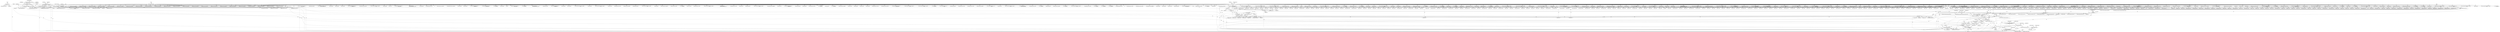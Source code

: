 digraph "0_ImageMagick_56d6e20de489113617cbbddaf41e92600a34db22@pointer" {
"1018797" [label="(Call,msl_info->image[n]=swirl_image)"];
"1018779" [label="(Call,swirl_image == (Image *) NULL)"];
"1018759" [label="(Call,swirl_image=SwirlImage(msl_info->image[n],geometry_info.rho,\n            &msl_info->image[n]->exception))"];
"1018761" [label="(Call,SwirlImage(msl_info->image[n],geometry_info.rho,\n            &msl_info->image[n]->exception))"];
"1018623" [label="(Call,msl_info->image[n] == (Image *) NULL)"];
"1017912" [label="(Call,msl_info->image[n] == (Image *) NULL)"];
"1017918" [label="(Call,(Image *) NULL)"];
"1017908" [label="(Call,(Image*) NULL)"];
"1000237" [label="(Call,(char *) NULL)"];
"1000232" [label="(Call,(const char *) NULL)"];
"1018117" [label="(Call,msl_info->image[n] == (Image *) NULL)"];
"1018123" [label="(Call,(Image *) NULL)"];
"1018113" [label="(Call,(Image*) NULL)"];
"1018629" [label="(Call,(Image *) NULL)"];
"1018251" [label="(Call,(Image*) NULL)"];
"1018149" [label="(Call,(const xmlChar *) NULL)"];
"1018137" [label="(Call,(const xmlChar **) NULL)"];
"1018046" [label="(Call,(Image*) NULL)"];
"1017944" [label="(Call,(const xmlChar *) NULL)"];
"1017932" [label="(Call,(const xmlChar **) NULL)"];
"1018704" [label="(Call,geometry_info.rho=StringToDouble(value,\n                        (char **) NULL))"];
"1018708" [label="(Call,StringToDouble(value,\n                        (char **) NULL))"];
"1000235" [label="(Call,value=(char *) NULL)"];
"1018222" [label="(Call,LocaleCompare(theAttr, value))"];
"1018209" [label="(Call,*\n                theAttr = GetImageProperty(msl_info->attributes[j], \"id\"))"];
"1018211" [label="(Call,GetImageProperty(msl_info->attributes[j], \"id\"))"];
"1018017" [label="(Call,LocaleCompare(theAttr, value))"];
"1018004" [label="(Call,*\n                theAttr = GetImageProperty(msl_info->attributes[j], \"id\"))"];
"1018006" [label="(Call,GetImageProperty(msl_info->attributes[j], \"id\"))"];
"1018731" [label="(Call,ParseGeometry(value,&geometry_info))"];
"1000240" [label="(Call,SetGeometryInfo(&geometry_info))"];
"1018710" [label="(Call,(char **) NULL)"];
"1018654" [label="(Call,(const xmlChar *) NULL)"];
"1018643" [label="(Call,(const xmlChar **) NULL)"];
"1018781" [label="(Call,(Image *) NULL)"];
"1018046" [label="(Call,(Image*) NULL)"];
"1017467" [label="(Call,(Image *) NULL)"];
"1003098" [label="(Call,StringToDouble(value,\n                        (char **) NULL))"];
"1018020" [label="(Literal,0)"];
"1008311" [label="(Call,SetMSLAttributes(msl_info,keyword,value))"];
"1018780" [label="(Identifier,swirl_image)"];
"1014502" [label="(Call,(Image *) NULL)"];
"1018005" [label="(Identifier,theAttr)"];
"1003100" [label="(Call,(char **) NULL)"];
"1014729" [label="(Call,(const xmlChar *) NULL)"];
"1018139" [label="(Identifier,NULL)"];
"1000234" [label="(Identifier,NULL)"];
"1009820" [label="(Call,(const xmlChar *) NULL)"];
"1004528" [label="(Call,ParseGravityGeometry(msl_info->image[n],value,\n                        &geometry,exception))"];
"1016133" [label="(Call,(const char *) NULL)"];
"1010162" [label="(Call,ParseChannelOption(value))"];
"1003342" [label="(Call,(const xmlChar *) NULL)"];
"1008856" [label="(Call,(Image *) NULL)"];
"1004334" [label="(Call,(const xmlChar *) NULL)"];
"1011845" [label="(Call,ParseCommandOption(MagickGravityOptions,MagickFalse,\n                        value))"];
"1004223" [label="(Call,(Image *) NULL)"];
"1014856" [label="(Call,(Image *) NULL)"];
"1017911" [label="(ControlStructure,if (msl_info->image[n] == (Image *) NULL))"];
"1001578" [label="(Call,(const xmlChar *) NULL)"];
"1014978" [label="(Call,(char **) NULL)"];
"1018253" [label="(Identifier,NULL)"];
"1000838" [label="(Call,CloneString(&draw_info->font,value))"];
"1013508" [label="(Call,StringToLong( value ))"];
"1015667" [label="(Call,StringToDouble(value,\n                        (char **) NULL))"];
"1018123" [label="(Call,(Image *) NULL)"];
"1007460" [label="(Call,StringToLong(value))"];
"1010505" [label="(Call,StringToDouble(value,\n                        (char **) NULL))"];
"1004729" [label="(Call,(const xmlChar *) NULL)"];
"1000692" [label="(Call,ParseCommandOption(MagickAlignOptions,MagickFalse,\n                        value))"];
"1016664" [label="(Call,StringToLong(value))"];
"1018781" [label="(Call,(Image *) NULL)"];
"1008628" [label="(Call,(char **) NULL)"];
"1000240" [label="(Call,SetGeometryInfo(&geometry_info))"];
"1003476" [label="(Call,(Image *) NULL)"];
"1015173" [label="(Call,StringToUnsignedLong(value))"];
"1018212" [label="(Call,msl_info->attributes[j])"];
"1000279" [label="(Call,(Image *) NULL)"];
"1009307" [label="(Call,StringToLong(value))"];
"1019173" [label="(Call,(char **) NULL)"];
"1018251" [label="(Call,(Image*) NULL)"];
"1005603" [label="(Call,(char **) NULL)"];
"1011788" [label="(Call,CloneString(&draw_info->font,value))"];
"1010711" [label="(Call,QueryMagickColor(value,&fill_color,exception))"];
"1005877" [label="(Call,ParseGeometry(value,&geometry_info))"];
"1006241" [label="(Call,(const xmlChar *) NULL)"];
"1009874" [label="(Call,StringToDouble(value,\n                        (char **) NULL))"];
"1009938" [label="(Call,StringToDouble(value,\n                        (char **) NULL))"];
"1018219" [label="(Call,theAttr && LocaleCompare(theAttr, value) == 0)"];
"1011967" [label="(Call,ParseGeometry(value,&geometry_info))"];
"1009346" [label="(Call,StringToLong(value))"];
"1018797" [label="(Call,msl_info->image[n]=swirl_image)"];
"1012993" [label="(Call,(Image *) NULL)"];
"1017221" [label="(Call,(Image *) NULL)"];
"1011331" [label="(Call,ParseCommandOption(MagickBooleanOptions,MagickFalse,\n                        value))"];
"1005777" [label="(Call,QueryColorDatabase(value,&draw_info->stroke,\n                        exception))"];
"1016433" [label="(Call,ParseCommandOption(MagickBooleanOptions,MagickFalse,\n                        value))"];
"1018634" [label="(Identifier,OptionError)"];
"1014248" [label="(Call,(Image *) NULL)"];
"1018128" [label="(Identifier,OptionError)"];
"1007724" [label="(Call,(char **) NULL)"];
"1007223" [label="(Call,(const xmlChar *) NULL)"];
"1003220" [label="(Call,StringToLong(value))"];
"1005808" [label="(Call,ParseCommandOption(MagickStyleOptions,MagickFalse,\n                        value))"];
"1010732" [label="(Call,StringToDouble(value,\n                        (char **) NULL))"];
"1015143" [label="(Call,ParseRegionGeometry(msl_info->image[n],value,\n                        &geometry,exception))"];
"1015865" [label="(Call,LocaleCompare(property,value))"];
"1009893" [label="(Call,(char **) NULL)"];
"1004956" [label="(Call,(Image *) NULL)"];
"1008011" [label="(Call,FormatLocaleString(value,MaxTextExtent,\"%.20g\",\n                      (double) msl_info->image[n]->rows))"];
"1001337" [label="(Call,StringToLong(value))"];
"1014663" [label="(Call,(Image *) NULL)"];
"1006434" [label="(Call,(const xmlChar *) NULL)"];
"1001156" [label="(Call,StringToLong(value))"];
"1012757" [label="(Call,StringToLong(value))"];
"1015597" [label="(Call,ParseCommandOption(MagickColorspaceOptions,\n                        MagickFalse,value))"];
"1016244" [label="(Call,SetMSLAttributes(msl_info,keyword,value))"];
"1002331" [label="(Call,(const xmlChar *) NULL)"];
"1008729" [label="(Call,(Image *) NULL)"];
"1015066" [label="(Call,(Image *) NULL)"];
"1006523" [label="(Call,(char **) NULL)"];
"1000392" [label="(Call,ParseCommandOption(MagickNoiseOptions,MagickFalse,\n                        value))"];
"1012102" [label="(Call,StringToLong(value))"];
"1016032" [label="(Call,strlen( value ))"];
"1002499" [label="(Call,(Image *) NULL)"];
"1000862" [label="(Call,ParsePageGeometry(msl_info->image[n],value,\n                        &geometry,exception))"];
"1003604" [label="(Call,QueryColorDatabase(value,\n                        &composite_image->background_color,exception))"];
"1007416" [label="(Call,StringToLong(value))"];
"1016408" [label="(Call,ParseGeometry(value,&geometry_info))"];
"1017923" [label="(Identifier,OptionError)"];
"1019031" [label="(Call,(const char *) NULL)"];
"1018002" [label="(Block,)"];
"1018803" [label="(Identifier,swirl_image)"];
"1007794" [label="(Call,StringToDouble(value,(char **) NULL))"];
"1019526" [label="(Call,CopyMagickString(msl_info->image[n]->filename,value,\n                      MaxTextExtent))"];
"1007668" [label="(Call,(const xmlChar *) NULL)"];
"1019343" [label="(Call,msl_info->image[n] == (Image *) NULL)"];
"1018622" [label="(ControlStructure,if (msl_info->image[n] == (Image *) NULL))"];
"1007621" [label="(Call,(Image *) NULL)"];
"1018821" [label="(Call,(Image *) NULL)"];
"1011472" [label="(Call,(const xmlChar **) NULL)"];
"1018732" [label="(Identifier,value)"];
"1000232" [label="(Call,(const char *) NULL)"];
"1013107" [label="(Call,(char **) NULL)"];
"1005577" [label="(Call,CloneString(&draw_info->primitive,value))"];
"1000235" [label="(Call,value=(char *) NULL)"];
"1005546" [label="(Call,ConcatenateString(&draw_info->primitive,value))"];
"1005995" [label="(Call,StringToLong(value))"];
"1003814" [label="(Call,StringToLong(value))"];
"1017913" [label="(Call,msl_info->image[n])"];
"1018560" [label="(Call,(Image *) NULL)"];
"1007275" [label="(Call,ParseCommandOption(MagickComposeOptions,\n                        MagickFalse,value))"];
"1003448" [label="(Call,(const char *) NULL)"];
"1000307" [label="(Call,(const xmlChar *) NULL)"];
"1018071" [label="(Call,(Image *) NULL)"];
"1003636" [label="(Call,ParsePageGeometry(msl_info->image[n],value,\n                        &geometry,exception))"];
"1019122" [label="(Call,(const xmlChar *) NULL)"];
"1017362" [label="(Call,StringToDouble(value,\n                        (char **) NULL))"];
"1018222" [label="(Call,LocaleCompare(theAttr, value))"];
"1018770" [label="(Call,&msl_info->image[n]->exception)"];
"1008651" [label="(Call,(char **) NULL)"];
"1017596" [label="(Call,(const xmlChar *) NULL)"];
"1017492" [label="(Call,(const xmlChar *) NULL)"];
"1017427" [label="(Call,(Image *) NULL)"];
"1004558" [label="(Call,StringToLong(value))"];
"1015276" [label="(Call,(Image *) NULL)"];
"1005159" [label="(Call,p=value)"];
"1018125" [label="(Identifier,NULL)"];
"1018149" [label="(Call,(const xmlChar *) NULL)"];
"1007345" [label="(Call,ParsePageGeometry(msl_info->image[n],value,\n                        &geometry,exception))"];
"1018136" [label="(Identifier,attributes)"];
"1008160" [label="(Call,(const xmlChar *) NULL)"];
"1013693" [label="(Call,StringToDouble(value,\n                        (char **) NULL))"];
"1002109" [label="(Call,QueryColorDatabase(value,\n                        &msl_info->image[n]->border_color,exception))"];
"1011228" [label="(Call,(const xmlChar *) NULL)"];
"1003769" [label="(Call,LocaleCompare(value,value))"];
"1018791" [label="(Call,DestroyImage(msl_info->image[n]))"];
"1010626" [label="(Call,(const xmlChar *) NULL)"];
"1013264" [label="(Call,(const xmlChar *) NULL)"];
"1018710" [label="(Call,(char **) NULL)"];
"1000895" [label="(Call,ParseCommandOption(MagickGravityOptions,\n                        MagickFalse,value))"];
"1007056" [label="(Call,(Image *) NULL)"];
"1018629" [label="(Call,(Image *) NULL)"];
"1012008" [label="(Call,(char **) NULL)"];
"1004781" [label="(Call,StringToLong(value))"];
"1017908" [label="(Call,(Image*) NULL)"];
"1015948" [label="(Call,ParseGeometry(value,&geometry_info))"];
"1006586" [label="(Call,(Image *) NULL)"];
"1010507" [label="(Call,(char **) NULL)"];
"1004701" [label="(Call,(Image *) NULL)"];
"1018708" [label="(Call,StringToDouble(value,\n                        (char **) NULL))"];
"1011282" [label="(Call,StringToLong(value))"];
"1002068" [label="(Call,ParseCommandOption(MagickComposeOptions,MagickFalse,\n                        value))"];
"1018111" [label="(Call,*\n          stereoImage = (Image*) NULL)"];
"1004108" [label="(Call,StringToLong(value))"];
"1008556" [label="(Call,(Image *) NULL)"];
"1018015" [label="(Identifier,theAttr)"];
"1001983" [label="(Call,(Image *) NULL)"];
"1018053" [label="(Call,SteganoImage(msl_info->image[n], watermark, &msl_info->image[n]->exception))"];
"1017944" [label="(Call,(const xmlChar *) NULL)"];
"1008486" [label="(Call,(Image *) NULL)"];
"1018416" [label="(Call,(Image *) NULL)"];
"1013153" [label="(Call,(Image *) NULL)"];
"1012054" [label="(Call,ParseCommandOption(MagickStretchOptions,MagickFalse,\n                        value))"];
"1018761" [label="(Call,SwirlImage(msl_info->image[n],geometry_info.rho,\n            &msl_info->image[n]->exception))"];
"1007796" [label="(Call,(char **) NULL)"];
"1017918" [label="(Call,(Image *) NULL)"];
"1018759" [label="(Call,swirl_image=SwirlImage(msl_info->image[n],geometry_info.rho,\n            &msl_info->image[n]->exception))"];
"1013528" [label="(Call,StringToLong( value ))"];
"1018733" [label="(Call,&geometry_info)"];
"1008649" [label="(Call,StringToDouble(value,(char **) NULL))"];
"1005399" [label="(Call,CloneString(&draw_info->family,value))"];
"1009914" [label="(Call,ParseGeometry(value,&geometry_info))"];
"1010470" [label="(Call,ParseGeometry(value,&geometry_info))"];
"1003452" [label="(Call,LocaleCompare(attribute,value))"];
"1006293" [label="(Call,ParseGeometry(value,&geometry_info))"];
"1010545" [label="(Call,(Image *) NULL)"];
"1004476" [label="(Call,(const xmlChar *) NULL)"];
"1014055" [label="(Call,ParseCommandOption(MagickFilterOptions,MagickFalse,\n                        value))"];
"1004443" [label="(Call,(Image *) NULL)"];
"1005702" [label="(Call,(char **) NULL)"];
"1018731" [label="(Call,ParseGeometry(value,&geometry_info))"];
"1017912" [label="(Call,msl_info->image[n] == (Image *) NULL)"];
"1011909" [label="(Call,(char **) NULL)"];
"1004147" [label="(Call,StringToLong(value))"];
"1000785" [label="(Call,CloneString(&draw_info->encoding,value))"];
"1018762" [label="(Call,msl_info->image[n])"];
"1009559" [label="(Call,(char **) NULL)"];
"1016998" [label="(Call,(Image *) NULL)"];
"1001203" [label="(Call,CloneString(&draw_info->text,value))"];
"1016530" [label="(Call,(Image *) NULL)"];
"1012165" [label="(Call,ParseGeometry(value,&geometry_info))"];
"1018044" [label="(Call,watermark != (Image*) NULL)"];
"1005566" [label="(Call,(char **) NULL)"];
"1009557" [label="(Call,StringToDouble(value,\n                        (char **) NULL))"];
"1002635" [label="(Call,(Image *) NULL)"];
"1012914" [label="(Call,value == (char *) NULL)"];
"1002016" [label="(Call,(const xmlChar *) NULL)"];
"1017744" [label="(Call,(const xmlChar *) NULL)"];
"1009282" [label="(Call,StringToDouble(value,(char **) NULL))"];
"1018137" [label="(Call,(const xmlChar **) NULL)"];
"1011368" [label="(Call,ParseCommandOption(MagickBooleanOptions,MagickFalse,\n                        value))"];
"1015895" [label="(Call,ParseCommandOption(\n                    MagickColorspaceOptions,MagickFalse,value))"];
"1018704" [label="(Call,geometry_info.rho=StringToDouble(value,\n                        (char **) NULL))"];
"1018014" [label="(Call,theAttr && LocaleCompare(theAttr, value) == 0)"];
"1004306" [label="(Call,(Image *) NULL)"];
"1018018" [label="(Identifier,theAttr)"];
"1018135" [label="(Call,attributes == (const xmlChar **) NULL)"];
"1002574" [label="(Call,StringToDouble(value,(char **) NULL))"];
"1003989" [label="(Call,(Image *) NULL)"];
"1012916" [label="(Call,(char *) NULL)"];
"1002451" [label="(Call,(Image *) NULL)"];
"1014605" [label="(Call,StringToLong( value ))"];
"1006330" [label="(Call,(char **) NULL)"];
"1000359" [label="(Call,ParseChannelOption(value))"];
"1017906" [label="(Call,*\n          watermark = (Image*) NULL)"];
"1003966" [label="(Call,ParseCommandOption(MagickBooleanOptions,MagickFalse,\n                        value))"];
"1008606" [label="(Call,CopyMagickString(key,value,MaxTextExtent))"];
"1002597" [label="(Call,StringToLong( value ))"];
"1001108" [label="(Call,ParseCommandOption(MagickStretchOptions,\n                        MagickFalse,value))"];
"1014120" [label="(Call,StringToUnsignedLong(value))"];
"1012239" [label="(Call,StringToLong(value))"];
"1016886" [label="(Call,StringToDouble(value,(char **) NULL))"];
"1000936" [label="(Call,(char **) NULL)"];
"1018922" [label="(Call,msl_info->image[n] == (Image *) NULL)"];
"1006216" [label="(Call,(Image *) NULL)"];
"1017831" [label="(Call,StringToDouble(value,\n                        (char **) NULL))"];
"1000959" [label="(Call,(char **) NULL)"];
"1000533" [label="(Call,(const xmlChar *) NULL)"];
"1002848" [label="(Call,StringToLong(value))"];
"1018113" [label="(Call,(Image*) NULL)"];
"1005564" [label="(Call,StringToDouble(value,\n                        (char **) NULL))"];
"1018779" [label="(Call,swirl_image == (Image *) NULL)"];
"1005726" [label="(Call,(char **) NULL)"];
"1005338" [label="(Call,CloneString(&draw_info->density,value))"];
"1017121" [label="(Call,StringToLong( value ))"];
"1012865" [label="(Call,(const xmlChar *) NULL)"];
"1012283" [label="(Call,StringToLong(value))"];
"1017564" [label="(Call,(Image *) NULL)"];
"1016909" [label="(Call,StringToLong( value ))"];
"1017387" [label="(Call,StringToLong(value))"];
"1018221" [label="(Call,LocaleCompare(theAttr, value) == 0)"];
"1000934" [label="(Call,StringToDouble(value,(char **) NULL))"];
"1007182" [label="(Call,(Image *) NULL)"];
"1018321" [label="(Call,(Image *) NULL)"];
"1012970" [label="(Call,SetMSLAttributes(msl_info,keyword,value))"];
"1008334" [label="(Call,(Image *) NULL)"];
"1014806" [label="(Call,ParseGeometry(value,&geometry_info))"];
"1014090" [label="(Call,ParseRegionGeometry(msl_info->image[n],value,\n                        &geometry,exception))"];
"1018624" [label="(Call,msl_info->image[n])"];
"1007967" [label="(Call,(const xmlChar *) NULL)"];
"1001168" [label="(Call,ParseCommandOption(MagickStyleOptions,MagickFalse,\n                        value))"];
"1017364" [label="(Call,(char **) NULL)"];
"1002997" [label="(Call,(const xmlChar *) NULL)"];
"1017327" [label="(Call,ParseGeometry(value,&geometry_info))"];
"1005661" [label="(Call,ParseGeometry(value,&geometry_info))"];
"1017910" [label="(Identifier,NULL)"];
"1018118" [label="(Call,msl_info->image[n])"];
"1008939" [label="(Call,ParseCommandOption(MagickBooleanOptions,MagickFalse,\n                        value))"];
"1014003" [label="(Call,(const xmlChar *) NULL)"];
"1016682" [label="(Call,StringToDouble(value,\n                        (char **) NULL))"];
"1001731" [label="(Call,(Image *) NULL)"];
"1018623" [label="(Call,msl_info->image[n] == (Image *) NULL)"];
"1005384" [label="(Call,QueryColorDatabase(value,&draw_info->fill,\n                        exception))"];
"1015487" [label="(Call,(Image *) NULL)"];
"1009001" [label="(Call,LocaleCompare(attribute,value))"];
"1011907" [label="(Call,StringToDouble(value,(char **) NULL))"];
"1001876" [label="(Call,StringToDouble(value,(char **) NULL))"];
"1011774" [label="(Call,CloneString(&draw_info->family,value))"];
"1014528" [label="(Call,(const xmlChar *) NULL)"];
"1012083" [label="(Call,QueryColorDatabase(value,&draw_info->stroke,\n                        exception))"];
"1003765" [label="(Call,(const char *) NULL)"];
"1003943" [label="(Call,(char **) NULL)"];
"1010418" [label="(Call,(const xmlChar *) NULL)"];
"1001315" [label="(Call,StringToLong(value))"];
"1019090" [label="(Call,msl_info->image[n] == (Image *) NULL)"];
"1005296" [label="(Call,ParseCommandOption(MagickBooleanOptions,MagickFalse,\n                        value))"];
"1010884" [label="(Call,(Image *) NULL)"];
"1002239" [label="(Call,(Image *) NULL)"];
"1018276" [label="(Call,(Image *) NULL)"];
"1018804" [label="(ControlStructure,break;)"];
"1012662" [label="(Call,(const xmlChar *) NULL)"];
"1002383" [label="(Call,QueryColorDatabase(value,&target,\n                        &msl_info->image[n]->exception))"];
"1012006" [label="(Call,StringToDouble(value,(char **) NULL))"];
"1018210" [label="(Identifier,theAttr)"];
"1018729" [label="(Call,flags=ParseGeometry(value,&geometry_info))"];
"1016362" [label="(Call,(char **) NULL)"];
"1018223" [label="(Identifier,theAttr)"];
"1018410" [label="(Call,msl_info->image[n] == (Image *) NULL)"];
"1004832" [label="(Call,(Image *) NULL)"];
"1018641" [label="(Call,attributes != (const xmlChar **) NULL)"];
"1010110" [label="(Call,(const xmlChar *) NULL)"];
"1018815" [label="(Call,msl_info->image[n] == (Image *) NULL)"];
"1006931" [label="(Call,(Image *) NULL)"];
"1009891" [label="(Call,StringToDouble(value,\n                        (char **) NULL))"];
"1010678" [label="(Call,ParseChannelOption(value))"];
"1018004" [label="(Call,*\n                theAttr = GetImageProperty(msl_info->attributes[j], \"id\"))"];
"1000763" [label="(Call,CloneString(&draw_info->density,value))"];
"1013929" [label="(Call,(Image *) NULL)"];
"1009203" [label="(Call,(char **) NULL)"];
"1017672" [label="(Call,StringToDouble(value,\n                        (char **) NULL))"];
"1014785" [label="(Call,(char **) NULL)"];
"1003686" [label="(Call,ParseCommandOption(MagickGravityOptions,MagickFalse,\n                        value))"];
"1013762" [label="(Call,StringToDouble(value,(char **) NULL))"];
"1016360" [label="(Call,StringToDouble(value,\n                        (char **) NULL))"];
"1008413" [label="(Call,StringToDouble(value,\n                        (char **) NULL))"];
"1007941" [label="(Call,(Image *) NULL)"];
"1013105" [label="(Call,StringToDouble(value,\n                        (char **) NULL))"];
"1013785" [label="(Call,StringToDouble(value,(char **) NULL))"];
"1008887" [label="(Call,(const xmlChar *) NULL)"];
"1009470" [label="(Call,(const xmlChar *) NULL)"];
"1018656" [label="(Identifier,NULL)"];
"1013717" [label="(Call,ParseGeometry(value,&geometry_info))"];
"1019547" [label="(Call,SetMSLAttributes(msl_info,keyword,value))"];
"1018209" [label="(Call,*\n                theAttr = GetImageProperty(msl_info->attributes[j], \"id\"))"];
"1005700" [label="(Call,StringToDouble(value,(char **) NULL))"];
"1015528" [label="(Call,(const xmlChar *) NULL)"];
"1015921" [label="(Call,SetMSLAttributes(msl_info,keyword,value))"];
"1004660" [label="(Call,(Image *) NULL)"];
"1007991" [label="(Call,CopyMagickString(key,value,MaxTextExtent))"];
"1002181" [label="(Call,StringToLong(value))"];
"1004602" [label="(Call,StringToLong(value))"];
"1017101" [label="(Call,StringToLong( value ))"];
"1017024" [label="(Call,(const xmlChar *) NULL)"];
"1010798" [label="(Call,(const xmlChar *) NULL)"];
"1018224" [label="(Identifier,value)"];
"1015745" [label="(Call,(const xmlChar *) NULL)"];
"1001808" [label="(Call,ParseChannelOption(value))"];
"1016888" [label="(Call,(char **) NULL)"];
"1012032" [label="(Call,(char **) NULL)"];
"1002761" [label="(Call,ParsePageGeometry(msl_info->image[n],value,\n                        &geometry,exception))"];
"1009522" [label="(Call,ParseGeometry(value,&geometry_info))"];
"1008582" [label="(Call,(const xmlChar *) NULL)"];
"1005413" [label="(Call,CloneString(&draw_info->font,value))"];
"1011884" [label="(Call,StringToDouble(value,\n                        (char **) NULL))"];
"1014165" [label="(Call,StringToLong(value))"];
"1019301" [label="(Call,QueryMagickColor(value,&target,exception))"];
"1005724" [label="(Call,StringToDouble(value,(char **) NULL))"];
"1018217" [label="(Literal,\"id\")"];
"1009445" [label="(Call,(Image *) NULL)"];
"1001878" [label="(Call,(char **) NULL)"];
"1017648" [label="(Call,ParseGeometry(value,&geometry_info))"];
"1006409" [label="(Call,(Image *) NULL)"];
"1001942" [label="(Call,(Image *) NULL)"];
"1015353" [label="(Call,ParseRegionGeometry(msl_info->image[n],value,\n                        &geometry,exception))"];
"1001630" [label="(Call,ParseCommandOption(MagickBooleanOptions,MagickFalse,\n                        value))"];
"1019593" [label="(Call,value != NULL)"];
"1005748" [label="(Call,ParseCommandOption(MagickStretchOptions,MagickFalse,\n                        value))"];
"1011642" [label="(Call,ParseCommandOption(MagickAlignOptions,MagickFalse,\n                        value))"];
"1008672" [label="(Call,StringToDouble(value,(char **) NULL))"];
"1009780" [label="(Call,(Image *) NULL)"];
"1019251" [label="(Call,(const xmlChar *) NULL)"];
"1015719" [label="(Call,(Image *) NULL)"];
"1000824" [label="(Call,CloneString(&draw_info->family,value))"];
"1011534" [label="(Call,p=value)"];
"1012149" [label="(Call,CloneString(&draw_info->text,value))"];
"1014398" [label="(Call,StringToLong(value))"];
"1012212" [label="(Call,QueryColorDatabase(value,&draw_info->undercolor,\n                        exception))"];
"1018705" [label="(Call,geometry_info.rho)"];
"1006368" [label="(Call,(Image *) NULL)"];
"1019225" [label="(Call,(Image *) NULL)"];
"1002948" [label="(Call,(Image *) NULL)"];
"1008302" [label="(Call,SetMSLAttributes(msl_info,keyword,value))"];
"1014783" [label="(Call,StringToDouble(value,\n                        (char **) NULL))"];
"1006857" [label="(Call,(Image *) NULL)"];
"1007722" [label="(Call,StringToDouble(value,(char **) NULL))"];
"1009201" [label="(Call,StringToDouble(value,\n                        (char **) NULL))"];
"1018643" [label="(Call,(const xmlChar **) NULL)"];
"1013488" [label="(Call,StringToLong( value ))"];
"1017719" [label="(Call,(Image *) NULL)"];
"1012814" [label="(Call,StringToLong(value))"];
"1005924" [label="(Call,QueryColorDatabase(value,&draw_info->undercolor,\n                        exception))"];
"1001901" [label="(Call,StringToLong(value))"];
"1000239" [label="(Identifier,NULL)"];
"1011200" [label="(Call,(Image *) NULL)"];
"1011407" [label="(Call,StringToLong(value))"];
"1011735" [label="(Call,CloneString(&draw_info->encoding,value))"];
"1018116" [label="(ControlStructure,if (msl_info->image[n] == (Image *) NULL))"];
"1018220" [label="(Identifier,theAttr)"];
"1016144" [label="(Call,ParseAbsoluteGeometry(value,&geometry))"];
"1009963" [label="(Call,StringToDouble(value,\n                        (char **) NULL))"];
"1002525" [label="(Call,(const xmlChar *) NULL)"];
"1017674" [label="(Call,(char **) NULL)"];
"1014207" [label="(Call,(Image *) NULL)"];
"1013018" [label="(Call,(const xmlChar *) NULL)"];
"1008626" [label="(Call,StringToDouble(value,(char **) NULL))"];
"1006328" [label="(Call,StringToDouble(value,\n                        (char **) NULL))"];
"1018449" [label="(Call,(const xmlChar *) NULL)"];
"1002826" [label="(Call,StringToLong(value))"];
"1015582" [label="(Call,StringToDouble(value,\n                        (char **) NULL))"];
"1015195" [label="(Call,StringToLong(value))"];
"1010850" [label="(Call,FormatLocaleFile(stdout,\"%s\",value))"];
"1000484" [label="(Call,(Image *) NULL)"];
"1005973" [label="(Call,StringToLong(value))"];
"1008142" [label="(Call,(Image *) NULL)"];
"1003579" [label="(Call,ParseChannelOption(value))"];
"1009988" [label="(Call,StringToDouble(value,\n                        (char **) NULL))"];
"1013695" [label="(Call,(char **) NULL)"];
"1000236" [label="(Identifier,value)"];
"1018225" [label="(Literal,0)"];
"1001293" [label="(Call,StringToLong(value))"];
"1018783" [label="(Identifier,NULL)"];
"1010734" [label="(Call,(char **) NULL)"];
"1015016" [label="(Call,(Image *) NULL)"];
"1002291" [label="(Call,(Image *) NULL)"];
"1005267" [label="(Call,ParseCommandOption(MagickAlignOptions,MagickFalse,\n                        value))"];
"1018767" [label="(Call,geometry_info.rho)"];
"1012114" [label="(Call,ParseCommandOption(MagickStyleOptions,MagickFalse,\n                        value))"];
"1009940" [label="(Call,(char **) NULL)"];
"1018709" [label="(Identifier,value)"];
"1018642" [label="(Identifier,attributes)"];
"1011886" [label="(Call,(char **) NULL)"];
"1018928" [label="(Call,(Image *) NULL)"];
"1015816" [label="(Call,LocaleCompare(property,value))"];
"1018258" [label="(Call,StereoImage(msl_info->image[n], stereoImage, &msl_info->image[n]->exception))"];
"1004981" [label="(Call,(const xmlChar *) NULL)"];
"1018784" [label="(ControlStructure,break;)"];
"1005108" [label="(Call,(const xmlChar *) NULL)"];
"1005470" [label="(Call,ParseCommandOption(MagickGravityOptions,MagickFalse,\n                        value))"];
"1019219" [label="(Call,msl_info->image[n] == (Image *) NULL)"];
"1012261" [label="(Call,StringToLong(value))"];
"1001550" [label="(Call,(Image *) NULL)"];
"1003121" [label="(Call,ParsePageGeometry(msl_info->image[n],value,\n                        &geometry,exception))"];
"1018713" [label="(ControlStructure,break;)"];
"1005059" [label="(Call,(Image *) NULL)"];
"1001680" [label="(Call,(Image *) NULL)"];
"1003075" [label="(Call,QueryColorDatabase(value,&draw_info->fill,\n                        exception))"];
"1014976" [label="(Call,StringToDouble(value,(char **) NULL))"];
"1006546" [label="(Call,StringToLong(value))"];
"1018006" [label="(Call,GetImageProperty(msl_info->attributes[j], \"id\"))"];
"1010082" [label="(Call,(Image *) NULL)"];
"1018151" [label="(Identifier,NULL)"];
"1013238" [label="(Call,(Image *) NULL)"];
"1017920" [label="(Identifier,NULL)"];
"1002576" [label="(Call,(char **) NULL)"];
"1019035" [label="(Call,LocaleCompare(attribute,value))"];
"1001056" [label="(Call,StringToDouble(value,(char **) NULL))"];
"1000241" [label="(Call,&geometry_info)"];
"1008359" [label="(Call,(const xmlChar *) NULL)"];
"1007778" [label="(Call,CopyMagickString(gamma,value,MaxTextExtent))"];
"1013639" [label="(Call,(const xmlChar *) NULL)"];
"1002906" [label="(Call,(Image *) NULL)"];
"1009990" [label="(Call,(char **) NULL)"];
"1013764" [label="(Call,(char **) NULL)"];
"1010329" [label="(Call,ParseChannelOption(value))"];
"1016947" [label="(Call,(Image *) NULL)"];
"1007438" [label="(Call,StringToLong(value))"];
"1001137" [label="(Call,QueryColorDatabase(value,&draw_info->stroke,\n                        exception))"];
"1019020" [label="(Call,GetImageProperty(msl_info->attributes[j],\"id\"))"];
"1018712" [label="(Identifier,NULL)"];
"1013070" [label="(Call,ParseGeometry(value,&geometry_info))"];
"1015584" [label="(Call,(char **) NULL)"];
"1003181" [label="(Call,StringToLong(value))"];
"1018145" [label="(Call,attributes[i] != (const xmlChar *) NULL)"];
"1001841" [label="(Call,ParseGeometry(value,&geometry_info))"];
"1018012" [label="(Literal,\"id\")"];
"1016763" [label="(Call,(Image *) NULL)"];
"1011759" [label="(Call,QueryColorDatabase(value,&draw_info->fill,\n                        exception))"];
"1014376" [label="(Call,StringToLong(value))"];
"1007821" [label="(Call,(char **) NULL)"];
"1013787" [label="(Call,(char **) NULL)"];
"1015301" [label="(Call,(const xmlChar *) NULL)"];
"1008415" [label="(Call,(char **) NULL)"];
"1016278" [label="(Call,(Image *) NULL)"];
"1011483" [label="(Call,(const xmlChar *) NULL)"];
"1016707" [label="(Call,StringToLong(value))"];
"1005796" [label="(Call,StringToLong(value))"];
"1018703" [label="(Block,)"];
"1007316" [label="(Call,QueryColorDatabase(value,\n                        &msl_info->image[n]->matte_color,exception))"];
"1011671" [label="(Call,ParseCommandOption(MagickBooleanOptions,MagickFalse,\n                        value))"];
"1016607" [label="(Call,ParseGeometry(value,&geometry_info))"];
"1014142" [label="(Call,(char **) NULL)"];
"1017932" [label="(Call,(const xmlChar **) NULL)"];
"1000443" [label="(Call,(Image *) NULL)"];
"1015998" [label="(Call,SetMSLAttributes(msl_info,keyword,value))"];
"1018650" [label="(Call,attributes[i] != (const xmlChar *) NULL)"];
"1003394" [label="(Call,ParseCommandOption(MagickComposeOptions,MagickFalse,\n                        value))"];
"1000721" [label="(Call,ParseCommandOption(MagickBooleanOptions,\n                        MagickFalse,value))"];
"1016387" [label="(Call,(char **) NULL)"];
"1018631" [label="(Identifier,NULL)"];
"1003941" [label="(Call,StringToDouble(value,(char **) NULL))"];
"1016837" [label="(Call,(const xmlChar *) NULL)"];
"1011812" [label="(Call,ParsePageGeometry(msl_info->image[n],value,\n                        &geometry,exception))"];
"1019445" [label="(Call,msl_info->image[n] == (Image *) NULL)"];
"1005437" [label="(Call,ParsePageGeometry(msl_info->image[n],value,\n                        &geometry,exception))"];
"1010587" [label="(Call,(Image *) NULL)"];
"1014625" [label="(Call,StringToLong( value ))"];
"1000809" [label="(Call,QueryColorDatabase(value,&draw_info->fill,\n                        exception))"];
"1001266" [label="(Call,QueryColorDatabase(value,&draw_info->undercolor,\n                        exception))"];
"1009117" [label="(Call,(const xmlChar *) NULL)"];
"1000242" [label="(Identifier,geometry_info)"];
"1017930" [label="(Call,attributes == (const xmlChar **) NULL)"];
"1014438" [label="(Call,(Image *) NULL)"];
"1006486" [label="(Call,ParseGeometry(value,&geometry_info))"];
"1018211" [label="(Call,GetImageProperty(msl_info->attributes[j], \"id\"))"];
"1017931" [label="(Identifier,attributes)"];
"1015405" [label="(Call,StringToLong(value))"];
"1018654" [label="(Call,(const xmlChar *) NULL)"];
"1003311" [label="(Call,(Image *) NULL)"];
"1008674" [label="(Call,(char **) NULL)"];
"1018956" [label="(Call,(const xmlChar *) NULL)"];
"1018645" [label="(Identifier,NULL)"];
"1003557" [label="(Call,SetImageArtifact(composite_image,\n                                            \"compose:args\",value))"];
"1013972" [label="(Call,(Image *) NULL)"];
"1006776" [label="(Call,(const xmlChar *) NULL)"];
"1018048" [label="(Identifier,NULL)"];
"1018315" [label="(Call,msl_info->image[n] == (Image *) NULL)"];
"1019171" [label="(Call,StringToDouble(value,(char **) NULL))"];
"1010195" [label="(Call,ParseCommandOption(MagickBooleanOptions,MagickFalse,\n                        value))"];
"1013468" [label="(Call,StringToLong( value ))"];
"1018007" [label="(Call,msl_info->attributes[j])"];
"1018249" [label="(Call,stereoImage != (Image*) NULL)"];
"1010013" [label="(Call,StringToDouble(value,\n                        (char **) NULL))"];
"1001058" [label="(Call,(char **) NULL)"];
"1016684" [label="(Call,(char **) NULL)"];
"1016084" [label="(Call,SetMSLAttributes(msl_info,keyword,value))"];
"1001756" [label="(Call,(const xmlChar *) NULL)"];
"1000584" [label="(Call,p=value)"];
"1009169" [label="(Call,QueryMagickColor(value,&target,exception))"];
"1004624" [label="(Call,StringToLong(value))"];
"1012777" [label="(Call,ParseCommandOption(MagickBooleanOptions,MagickFalse,\n                        value))"];
"1004386" [label="(Call,ParseCommandOption(MagickBooleanOptions,MagickFalse,\n                        value))"];
"1010015" [label="(Call,(char **) NULL)"];
"1012030" [label="(Call,StringToDouble(value,(char **) NULL))"];
"1005522" [label="(Call,ConcatenateString(&draw_info->primitive,value))"];
"1010393" [label="(Call,(Image *) NULL)"];
"1016642" [label="(Call,StringToLong(value))"];
"1018207" [label="(Block,)"];
"1009224" [label="(Call,ParsePageGeometry(msl_info->image[n],value,\n                        &geometry,exception))"];
"1008436" [label="(Call,ParseGeometry(value,&geometry_info))"];
"1018019" [label="(Identifier,value)"];
"1019539" [label="(Call,SetMSLAttributes(msl_info,keyword,value))"];
"1018760" [label="(Identifier,swirl_image)"];
"1006521" [label="(Call,StringToDouble(value,\n                        (char **) NULL))"];
"1008051" [label="(Call,FormatLocaleString(value,MaxTextExtent,\"%.20g\",\n                      (double) msl_info->image[n]->columns))"];
"1009605" [label="(Call,(Image *) NULL)"];
"1012961" [label="(Call,SetMSLAttributes(msl_info,keyword,value))"];
"1006627" [label="(Call,(Image *) NULL)"];
"1010277" [label="(Call,(const xmlChar *) NULL)"];
"1015632" [label="(Call,ParseGeometry(value,&geometry_info))"];
"1014577" [label="(Call,ParseMetaGeometry(value,&x,&y,&width,&height))"];
"1009081" [label="(Call,(Image *) NULL)"];
"1018620" [label="(Block,)"];
"1007570" [label="(Call,(Image *) NULL)"];
"1014281" [label="(Call,(const xmlChar *) NULL)"];
"1016811" [label="(Call,(Image *) NULL)"];
"1009876" [label="(Call,(char **) NULL)"];
"1016385" [label="(Call,StringToDouble(value,\n                        (char **) NULL))"];
"1010252" [label="(Call,(Image *) NULL)"];
"1013315" [label="(Call,ParseAbsoluteGeometry(value,&geometry))"];
"1017833" [label="(Call,(char **) NULL)"];
"1017871" [label="(Call,(Image *) NULL)"];
"1017796" [label="(Call,ParseGeometry(value,&geometry_info))"];
"1008222" [label="(Call,ConcatenateMagickString(msl_info->image_info[n]->\n                      filename,value,MaxTextExtent))"];
"1004580" [label="(Call,StringToLong(value))"];
"1000230" [label="(Call,keyword=(const char *) NULL)"];
"1007745" [label="(Call,ParseChannelOption(value))"];
"1017073" [label="(Call,ParseMetaGeometry(value,&x,&y,&width,&height))"];
"1006751" [label="(Call,(Image *) NULL)"];
"1002804" [label="(Call,StringToLong(value))"];
"1013607" [label="(Call,(Image *) NULL)"];
"1016555" [label="(Call,(const xmlChar *) NULL)"];
"1001219" [label="(Call,ParseGeometry(value,&geometry_info))"];
"1001017" [label="(Call,ParseGeometry(value,&geometry_info))"];
"1019096" [label="(Call,(Image *) NULL)"];
"1018788" [label="(Identifier,msl_info)"];
"1002870" [label="(Call,StringToLong(value))"];
"1015669" [label="(Call,(char **) NULL)"];
"1012853" [label="(Call,(const xmlChar **) NULL)"];
"1015383" [label="(Call,StringToUnsignedLong(value))"];
"1009965" [label="(Call,(char **) NULL)"];
"1017298" [label="(Call,QueryColorDatabase(value,\n                        &msl_info->image[n]->background_color,exception))"];
"1005951" [label="(Call,StringToLong(value))"];
"1002709" [label="(Call,(const xmlChar *) NULL)"];
"1008246" [label="(Call,(Image *) NULL)"];
"1018017" [label="(Call,LocaleCompare(theAttr, value))"];
"1018778" [label="(ControlStructure,if (swirl_image == (Image *) NULL))"];
"1018798" [label="(Call,msl_info->image[n])"];
"1019477" [label="(Call,(const xmlChar *) NULL)"];
"1011713" [label="(Call,CloneString(&draw_info->density,value))"];
"1012626" [label="(Call,(Image *) NULL)"];
"1015235" [label="(Call,(Image *) NULL)"];
"1001084" [label="(Call,(char **) NULL)"];
"1009284" [label="(Call,(char **) NULL)"];
"1014901" [label="(Call,(Image *) NULL)"];
"1000957" [label="(Call,StringToDouble(value,(char **) NULL))"];
"1005360" [label="(Call,CloneString(&draw_info->encoding,value))"];
"1007482" [label="(Call,StringToLong(value))"];
"1018117" [label="(Call,msl_info->image[n] == (Image *) NULL)"];
"1018501" [label="(Call,ParseGeometry(value,&geometry_info))"];
"1017946" [label="(Identifier,NULL)"];
"1000186" [label="(Block,)"];
"1017934" [label="(Identifier,NULL)"];
"1009646" [label="(Call,(Image *) NULL)"];
"1017246" [label="(Call,(const xmlChar *) NULL)"];
"1005601" [label="(Call,StringToDouble(value,(char **) NULL))"];
"1002676" [label="(Call,(Image *) NULL)"];
"1011294" [label="(Call,ParseCommandOption(MagickColorspaceOptions,\n                        MagickFalse,value))"];
"1015445" [label="(Call,(Image *) NULL)"];
"1018115" [label="(Identifier,NULL)"];
"1014704" [label="(Call,(Image *) NULL)"];
"1019451" [label="(Call,(Image *) NULL)"];
"1019349" [label="(Call,(Image *) NULL)"];
"1001082" [label="(Call,StringToDouble(value,(char **) NULL))"];
"1014140" [label="(Call,StringToDouble(value,(char **) NULL))"];
"1007819" [label="(Call,StringToDouble(value,(char **) NULL))"];
"1003505" [label="(Call,(const xmlChar *) NULL)"];
"1018846" [label="(Call,(const xmlChar *) NULL)"];
"1003049" [label="(Call,QueryMagickColor(value,&target,exception))"];
"1017940" [label="(Call,attributes[i] != (const xmlChar *) NULL)"];
"1014333" [label="(Call,ParsePageGeometry(msl_info->image[n],value,\n                        &geometry,exception))"];
"1002203" [label="(Call,StringToLong(value))"];
"1015091" [label="(Call,(const xmlChar *) NULL)"];
"1018016" [label="(Call,LocaleCompare(theAttr, value) == 0)"];
"1008997" [label="(Call,(const char *) NULL)"];
"1016489" [label="(Call,(Image *) NULL)"];
"1005853" [label="(Call,ConcatenateString(&draw_info->primitive,value))"];
"1012714" [label="(Call,ParsePageGeometry(msl_info->image[n],value,\n                        &geometry,exception))"];
"1017180" [label="(Call,(Image *) NULL)"];
"1000237" [label="(Call,(char *) NULL)"];
"1002413" [label="(Call,CopyMagickString(opacity,value,MaxTextExtent))"];
"1010786" [label="(Call,(const xmlChar **) NULL)"];
"1014927" [label="(Call,(const xmlChar *) NULL)"];
"1016225" [label="(Call,SetMSLAttributes(msl_info,keyword,value))"];
"1019610" [label="(MethodReturn,static void)"];
"1016306" [label="(Call,(const xmlChar *) NULL)"];
"1002138" [label="(Call,ParsePageGeometry(msl_info->image[n],value,\n                        &geometry,exception))"];
"1018797" -> "1018620"  [label="AST: "];
"1018797" -> "1018803"  [label="CFG: "];
"1018798" -> "1018797"  [label="AST: "];
"1018803" -> "1018797"  [label="AST: "];
"1018804" -> "1018797"  [label="CFG: "];
"1018797" -> "1019610"  [label="DDG: "];
"1018797" -> "1019610"  [label="DDG: "];
"1018779" -> "1018797"  [label="DDG: "];
"1018779" -> "1018778"  [label="AST: "];
"1018779" -> "1018781"  [label="CFG: "];
"1018780" -> "1018779"  [label="AST: "];
"1018781" -> "1018779"  [label="AST: "];
"1018784" -> "1018779"  [label="CFG: "];
"1018788" -> "1018779"  [label="CFG: "];
"1018779" -> "1019610"  [label="DDG: "];
"1018779" -> "1019610"  [label="DDG: "];
"1018779" -> "1019610"  [label="DDG: "];
"1018759" -> "1018779"  [label="DDG: "];
"1018781" -> "1018779"  [label="DDG: "];
"1018759" -> "1018620"  [label="AST: "];
"1018759" -> "1018761"  [label="CFG: "];
"1018760" -> "1018759"  [label="AST: "];
"1018761" -> "1018759"  [label="AST: "];
"1018780" -> "1018759"  [label="CFG: "];
"1018759" -> "1019610"  [label="DDG: "];
"1018761" -> "1018759"  [label="DDG: "];
"1018761" -> "1018759"  [label="DDG: "];
"1018761" -> "1018759"  [label="DDG: "];
"1018761" -> "1018770"  [label="CFG: "];
"1018762" -> "1018761"  [label="AST: "];
"1018767" -> "1018761"  [label="AST: "];
"1018770" -> "1018761"  [label="AST: "];
"1018761" -> "1019610"  [label="DDG: "];
"1018761" -> "1019610"  [label="DDG: "];
"1018761" -> "1019610"  [label="DDG: "];
"1018623" -> "1018761"  [label="DDG: "];
"1018704" -> "1018761"  [label="DDG: "];
"1018761" -> "1018791"  [label="DDG: "];
"1018623" -> "1018622"  [label="AST: "];
"1018623" -> "1018629"  [label="CFG: "];
"1018624" -> "1018623"  [label="AST: "];
"1018629" -> "1018623"  [label="AST: "];
"1018634" -> "1018623"  [label="CFG: "];
"1018642" -> "1018623"  [label="CFG: "];
"1018623" -> "1019610"  [label="DDG: "];
"1018623" -> "1019610"  [label="DDG: "];
"1018623" -> "1019610"  [label="DDG: "];
"1017912" -> "1018623"  [label="DDG: "];
"1018117" -> "1018623"  [label="DDG: "];
"1018629" -> "1018623"  [label="DDG: "];
"1017912" -> "1017911"  [label="AST: "];
"1017912" -> "1017918"  [label="CFG: "];
"1017913" -> "1017912"  [label="AST: "];
"1017918" -> "1017912"  [label="AST: "];
"1017923" -> "1017912"  [label="CFG: "];
"1017931" -> "1017912"  [label="CFG: "];
"1017912" -> "1019610"  [label="DDG: "];
"1017912" -> "1019610"  [label="DDG: "];
"1017912" -> "1019610"  [label="DDG: "];
"1017918" -> "1017912"  [label="DDG: "];
"1017912" -> "1018053"  [label="DDG: "];
"1017912" -> "1018315"  [label="DDG: "];
"1017912" -> "1018410"  [label="DDG: "];
"1017912" -> "1018815"  [label="DDG: "];
"1017912" -> "1018922"  [label="DDG: "];
"1017912" -> "1019090"  [label="DDG: "];
"1017912" -> "1019219"  [label="DDG: "];
"1017912" -> "1019343"  [label="DDG: "];
"1017912" -> "1019445"  [label="DDG: "];
"1017918" -> "1017920"  [label="CFG: "];
"1017919" -> "1017918"  [label="AST: "];
"1017920" -> "1017918"  [label="AST: "];
"1017908" -> "1017918"  [label="DDG: "];
"1017918" -> "1017932"  [label="DDG: "];
"1017918" -> "1019593"  [label="DDG: "];
"1017908" -> "1017906"  [label="AST: "];
"1017908" -> "1017910"  [label="CFG: "];
"1017909" -> "1017908"  [label="AST: "];
"1017910" -> "1017908"  [label="AST: "];
"1017906" -> "1017908"  [label="CFG: "];
"1017908" -> "1017906"  [label="DDG: "];
"1000237" -> "1017908"  [label="DDG: "];
"1000237" -> "1000235"  [label="AST: "];
"1000237" -> "1000239"  [label="CFG: "];
"1000238" -> "1000237"  [label="AST: "];
"1000239" -> "1000237"  [label="AST: "];
"1000235" -> "1000237"  [label="CFG: "];
"1000237" -> "1000235"  [label="DDG: "];
"1000232" -> "1000237"  [label="DDG: "];
"1000237" -> "1000279"  [label="DDG: "];
"1000237" -> "1000307"  [label="DDG: "];
"1000237" -> "1000443"  [label="DDG: "];
"1000237" -> "1000484"  [label="DDG: "];
"1000237" -> "1000533"  [label="DDG: "];
"1000237" -> "1000936"  [label="DDG: "];
"1000237" -> "1000959"  [label="DDG: "];
"1000237" -> "1001058"  [label="DDG: "];
"1000237" -> "1001084"  [label="DDG: "];
"1000237" -> "1001550"  [label="DDG: "];
"1000237" -> "1001578"  [label="DDG: "];
"1000237" -> "1001680"  [label="DDG: "];
"1000237" -> "1001731"  [label="DDG: "];
"1000237" -> "1001756"  [label="DDG: "];
"1000237" -> "1001878"  [label="DDG: "];
"1000237" -> "1001942"  [label="DDG: "];
"1000237" -> "1001983"  [label="DDG: "];
"1000237" -> "1002016"  [label="DDG: "];
"1000237" -> "1002239"  [label="DDG: "];
"1000237" -> "1002291"  [label="DDG: "];
"1000237" -> "1002331"  [label="DDG: "];
"1000237" -> "1002451"  [label="DDG: "];
"1000237" -> "1002499"  [label="DDG: "];
"1000237" -> "1002525"  [label="DDG: "];
"1000237" -> "1002576"  [label="DDG: "];
"1000237" -> "1002635"  [label="DDG: "];
"1000237" -> "1002676"  [label="DDG: "];
"1000237" -> "1002709"  [label="DDG: "];
"1000237" -> "1002906"  [label="DDG: "];
"1000237" -> "1002948"  [label="DDG: "];
"1000237" -> "1002997"  [label="DDG: "];
"1000237" -> "1003100"  [label="DDG: "];
"1000237" -> "1003311"  [label="DDG: "];
"1000237" -> "1003342"  [label="DDG: "];
"1000237" -> "1003448"  [label="DDG: "];
"1000237" -> "1003476"  [label="DDG: "];
"1000237" -> "1003505"  [label="DDG: "];
"1000237" -> "1003765"  [label="DDG: "];
"1000237" -> "1003943"  [label="DDG: "];
"1000237" -> "1003989"  [label="DDG: "];
"1000237" -> "1004223"  [label="DDG: "];
"1000237" -> "1004306"  [label="DDG: "];
"1000237" -> "1004334"  [label="DDG: "];
"1000237" -> "1004443"  [label="DDG: "];
"1000237" -> "1004476"  [label="DDG: "];
"1000237" -> "1004660"  [label="DDG: "];
"1000237" -> "1004701"  [label="DDG: "];
"1000237" -> "1004729"  [label="DDG: "];
"1000237" -> "1004832"  [label="DDG: "];
"1000237" -> "1004956"  [label="DDG: "];
"1000237" -> "1004981"  [label="DDG: "];
"1000237" -> "1005059"  [label="DDG: "];
"1000237" -> "1005108"  [label="DDG: "];
"1000237" -> "1005566"  [label="DDG: "];
"1000237" -> "1005603"  [label="DDG: "];
"1000237" -> "1005702"  [label="DDG: "];
"1000237" -> "1005726"  [label="DDG: "];
"1000237" -> "1006216"  [label="DDG: "];
"1000237" -> "1006241"  [label="DDG: "];
"1000237" -> "1006330"  [label="DDG: "];
"1000237" -> "1006368"  [label="DDG: "];
"1000237" -> "1006409"  [label="DDG: "];
"1000237" -> "1006434"  [label="DDG: "];
"1000237" -> "1006523"  [label="DDG: "];
"1000237" -> "1006586"  [label="DDG: "];
"1000237" -> "1006627"  [label="DDG: "];
"1000237" -> "1006751"  [label="DDG: "];
"1000237" -> "1006776"  [label="DDG: "];
"1000237" -> "1006857"  [label="DDG: "];
"1000237" -> "1006931"  [label="DDG: "];
"1000237" -> "1007056"  [label="DDG: "];
"1000237" -> "1007182"  [label="DDG: "];
"1000237" -> "1007223"  [label="DDG: "];
"1000237" -> "1007570"  [label="DDG: "];
"1000237" -> "1007621"  [label="DDG: "];
"1000237" -> "1007668"  [label="DDG: "];
"1000237" -> "1007724"  [label="DDG: "];
"1000237" -> "1007796"  [label="DDG: "];
"1000237" -> "1007821"  [label="DDG: "];
"1000237" -> "1007941"  [label="DDG: "];
"1000237" -> "1007967"  [label="DDG: "];
"1000237" -> "1008142"  [label="DDG: "];
"1000237" -> "1008160"  [label="DDG: "];
"1000237" -> "1008246"  [label="DDG: "];
"1000237" -> "1008334"  [label="DDG: "];
"1000237" -> "1008359"  [label="DDG: "];
"1000237" -> "1008415"  [label="DDG: "];
"1000237" -> "1008486"  [label="DDG: "];
"1000237" -> "1008556"  [label="DDG: "];
"1000237" -> "1008582"  [label="DDG: "];
"1000237" -> "1008628"  [label="DDG: "];
"1000237" -> "1008651"  [label="DDG: "];
"1000237" -> "1008674"  [label="DDG: "];
"1000237" -> "1008729"  [label="DDG: "];
"1000237" -> "1008856"  [label="DDG: "];
"1000237" -> "1008887"  [label="DDG: "];
"1000237" -> "1008997"  [label="DDG: "];
"1000237" -> "1009081"  [label="DDG: "];
"1000237" -> "1009117"  [label="DDG: "];
"1000237" -> "1009203"  [label="DDG: "];
"1000237" -> "1009284"  [label="DDG: "];
"1000237" -> "1009445"  [label="DDG: "];
"1000237" -> "1009470"  [label="DDG: "];
"1000237" -> "1009559"  [label="DDG: "];
"1000237" -> "1009605"  [label="DDG: "];
"1000237" -> "1009646"  [label="DDG: "];
"1000237" -> "1009780"  [label="DDG: "];
"1000237" -> "1009820"  [label="DDG: "];
"1000237" -> "1009876"  [label="DDG: "];
"1000237" -> "1009893"  [label="DDG: "];
"1000237" -> "1009940"  [label="DDG: "];
"1000237" -> "1009965"  [label="DDG: "];
"1000237" -> "1009990"  [label="DDG: "];
"1000237" -> "1010015"  [label="DDG: "];
"1000237" -> "1010082"  [label="DDG: "];
"1000237" -> "1010110"  [label="DDG: "];
"1000237" -> "1010252"  [label="DDG: "];
"1000237" -> "1010277"  [label="DDG: "];
"1000237" -> "1010393"  [label="DDG: "];
"1000237" -> "1010418"  [label="DDG: "];
"1000237" -> "1010507"  [label="DDG: "];
"1000237" -> "1010545"  [label="DDG: "];
"1000237" -> "1010587"  [label="DDG: "];
"1000237" -> "1010626"  [label="DDG: "];
"1000237" -> "1010734"  [label="DDG: "];
"1000237" -> "1010786"  [label="DDG: "];
"1000237" -> "1010798"  [label="DDG: "];
"1000237" -> "1010884"  [label="DDG: "];
"1000237" -> "1011200"  [label="DDG: "];
"1000237" -> "1011228"  [label="DDG: "];
"1000237" -> "1011472"  [label="DDG: "];
"1000237" -> "1011483"  [label="DDG: "];
"1000237" -> "1011886"  [label="DDG: "];
"1000237" -> "1011909"  [label="DDG: "];
"1000237" -> "1012008"  [label="DDG: "];
"1000237" -> "1012032"  [label="DDG: "];
"1000237" -> "1012626"  [label="DDG: "];
"1000237" -> "1012662"  [label="DDG: "];
"1000237" -> "1012853"  [label="DDG: "];
"1000237" -> "1012865"  [label="DDG: "];
"1000237" -> "1012916"  [label="DDG: "];
"1000237" -> "1012993"  [label="DDG: "];
"1000237" -> "1013018"  [label="DDG: "];
"1000237" -> "1013107"  [label="DDG: "];
"1000237" -> "1013153"  [label="DDG: "];
"1000237" -> "1013238"  [label="DDG: "];
"1000237" -> "1013264"  [label="DDG: "];
"1000237" -> "1013607"  [label="DDG: "];
"1000237" -> "1013639"  [label="DDG: "];
"1000237" -> "1013695"  [label="DDG: "];
"1000237" -> "1013764"  [label="DDG: "];
"1000237" -> "1013787"  [label="DDG: "];
"1000237" -> "1013929"  [label="DDG: "];
"1000237" -> "1013972"  [label="DDG: "];
"1000237" -> "1014003"  [label="DDG: "];
"1000237" -> "1014142"  [label="DDG: "];
"1000237" -> "1014207"  [label="DDG: "];
"1000237" -> "1014248"  [label="DDG: "];
"1000237" -> "1014281"  [label="DDG: "];
"1000237" -> "1014438"  [label="DDG: "];
"1000237" -> "1014502"  [label="DDG: "];
"1000237" -> "1014528"  [label="DDG: "];
"1000237" -> "1014663"  [label="DDG: "];
"1000237" -> "1014704"  [label="DDG: "];
"1000237" -> "1014729"  [label="DDG: "];
"1000237" -> "1014785"  [label="DDG: "];
"1000237" -> "1014856"  [label="DDG: "];
"1000237" -> "1014901"  [label="DDG: "];
"1000237" -> "1014927"  [label="DDG: "];
"1000237" -> "1014978"  [label="DDG: "];
"1000237" -> "1015016"  [label="DDG: "];
"1000237" -> "1015066"  [label="DDG: "];
"1000237" -> "1015091"  [label="DDG: "];
"1000237" -> "1015235"  [label="DDG: "];
"1000237" -> "1015276"  [label="DDG: "];
"1000237" -> "1015301"  [label="DDG: "];
"1000237" -> "1015445"  [label="DDG: "];
"1000237" -> "1015487"  [label="DDG: "];
"1000237" -> "1015528"  [label="DDG: "];
"1000237" -> "1015584"  [label="DDG: "];
"1000237" -> "1015669"  [label="DDG: "];
"1000237" -> "1015719"  [label="DDG: "];
"1000237" -> "1015745"  [label="DDG: "];
"1000237" -> "1016133"  [label="DDG: "];
"1000237" -> "1016278"  [label="DDG: "];
"1000237" -> "1016306"  [label="DDG: "];
"1000237" -> "1016362"  [label="DDG: "];
"1000237" -> "1016387"  [label="DDG: "];
"1000237" -> "1016489"  [label="DDG: "];
"1000237" -> "1016530"  [label="DDG: "];
"1000237" -> "1016555"  [label="DDG: "];
"1000237" -> "1016684"  [label="DDG: "];
"1000237" -> "1016763"  [label="DDG: "];
"1000237" -> "1016811"  [label="DDG: "];
"1000237" -> "1016837"  [label="DDG: "];
"1000237" -> "1016888"  [label="DDG: "];
"1000237" -> "1016947"  [label="DDG: "];
"1000237" -> "1016998"  [label="DDG: "];
"1000237" -> "1017024"  [label="DDG: "];
"1000237" -> "1017180"  [label="DDG: "];
"1000237" -> "1017221"  [label="DDG: "];
"1000237" -> "1017246"  [label="DDG: "];
"1000237" -> "1017364"  [label="DDG: "];
"1000237" -> "1017427"  [label="DDG: "];
"1000237" -> "1017467"  [label="DDG: "];
"1000237" -> "1017492"  [label="DDG: "];
"1000237" -> "1017564"  [label="DDG: "];
"1000237" -> "1017596"  [label="DDG: "];
"1000237" -> "1017674"  [label="DDG: "];
"1000237" -> "1017719"  [label="DDG: "];
"1000237" -> "1017744"  [label="DDG: "];
"1000237" -> "1017833"  [label="DDG: "];
"1000237" -> "1017871"  [label="DDG: "];
"1000237" -> "1017944"  [label="DDG: "];
"1000237" -> "1018046"  [label="DDG: "];
"1000237" -> "1018113"  [label="DDG: "];
"1000237" -> "1018149"  [label="DDG: "];
"1000237" -> "1018251"  [label="DDG: "];
"1000237" -> "1018321"  [label="DDG: "];
"1000237" -> "1018416"  [label="DDG: "];
"1000237" -> "1018449"  [label="DDG: "];
"1000237" -> "1018560"  [label="DDG: "];
"1000237" -> "1018629"  [label="DDG: "];
"1000237" -> "1018654"  [label="DDG: "];
"1000237" -> "1018710"  [label="DDG: "];
"1000237" -> "1018781"  [label="DDG: "];
"1000237" -> "1018821"  [label="DDG: "];
"1000237" -> "1018846"  [label="DDG: "];
"1000237" -> "1018928"  [label="DDG: "];
"1000237" -> "1018956"  [label="DDG: "];
"1000237" -> "1019031"  [label="DDG: "];
"1000237" -> "1019096"  [label="DDG: "];
"1000237" -> "1019122"  [label="DDG: "];
"1000237" -> "1019173"  [label="DDG: "];
"1000237" -> "1019225"  [label="DDG: "];
"1000237" -> "1019251"  [label="DDG: "];
"1000237" -> "1019349"  [label="DDG: "];
"1000237" -> "1019451"  [label="DDG: "];
"1000237" -> "1019477"  [label="DDG: "];
"1000237" -> "1019593"  [label="DDG: "];
"1000232" -> "1000230"  [label="AST: "];
"1000232" -> "1000234"  [label="CFG: "];
"1000233" -> "1000232"  [label="AST: "];
"1000234" -> "1000232"  [label="AST: "];
"1000230" -> "1000232"  [label="CFG: "];
"1000232" -> "1000230"  [label="DDG: "];
"1018117" -> "1018116"  [label="AST: "];
"1018117" -> "1018123"  [label="CFG: "];
"1018118" -> "1018117"  [label="AST: "];
"1018123" -> "1018117"  [label="AST: "];
"1018128" -> "1018117"  [label="CFG: "];
"1018136" -> "1018117"  [label="CFG: "];
"1018117" -> "1019610"  [label="DDG: "];
"1018117" -> "1019610"  [label="DDG: "];
"1018117" -> "1019610"  [label="DDG: "];
"1018123" -> "1018117"  [label="DDG: "];
"1018117" -> "1018258"  [label="DDG: "];
"1018117" -> "1018315"  [label="DDG: "];
"1018117" -> "1018410"  [label="DDG: "];
"1018117" -> "1018815"  [label="DDG: "];
"1018117" -> "1018922"  [label="DDG: "];
"1018117" -> "1019090"  [label="DDG: "];
"1018117" -> "1019219"  [label="DDG: "];
"1018117" -> "1019343"  [label="DDG: "];
"1018117" -> "1019445"  [label="DDG: "];
"1018123" -> "1018125"  [label="CFG: "];
"1018124" -> "1018123"  [label="AST: "];
"1018125" -> "1018123"  [label="AST: "];
"1018113" -> "1018123"  [label="DDG: "];
"1018123" -> "1018137"  [label="DDG: "];
"1018123" -> "1019593"  [label="DDG: "];
"1018113" -> "1018111"  [label="AST: "];
"1018113" -> "1018115"  [label="CFG: "];
"1018114" -> "1018113"  [label="AST: "];
"1018115" -> "1018113"  [label="AST: "];
"1018111" -> "1018113"  [label="CFG: "];
"1018113" -> "1018111"  [label="DDG: "];
"1018629" -> "1018631"  [label="CFG: "];
"1018630" -> "1018629"  [label="AST: "];
"1018631" -> "1018629"  [label="AST: "];
"1018251" -> "1018629"  [label="DDG: "];
"1018046" -> "1018629"  [label="DDG: "];
"1018629" -> "1018643"  [label="DDG: "];
"1018629" -> "1019593"  [label="DDG: "];
"1018251" -> "1018249"  [label="AST: "];
"1018251" -> "1018253"  [label="CFG: "];
"1018252" -> "1018251"  [label="AST: "];
"1018253" -> "1018251"  [label="AST: "];
"1018249" -> "1018251"  [label="CFG: "];
"1018251" -> "1018249"  [label="DDG: "];
"1018149" -> "1018251"  [label="DDG: "];
"1018251" -> "1018276"  [label="DDG: "];
"1018251" -> "1018321"  [label="DDG: "];
"1018251" -> "1018416"  [label="DDG: "];
"1018251" -> "1018821"  [label="DDG: "];
"1018251" -> "1018928"  [label="DDG: "];
"1018251" -> "1019096"  [label="DDG: "];
"1018251" -> "1019225"  [label="DDG: "];
"1018251" -> "1019349"  [label="DDG: "];
"1018251" -> "1019451"  [label="DDG: "];
"1018251" -> "1019593"  [label="DDG: "];
"1018149" -> "1018145"  [label="AST: "];
"1018149" -> "1018151"  [label="CFG: "];
"1018150" -> "1018149"  [label="AST: "];
"1018151" -> "1018149"  [label="AST: "];
"1018145" -> "1018149"  [label="CFG: "];
"1018149" -> "1018145"  [label="DDG: "];
"1018137" -> "1018149"  [label="DDG: "];
"1018149" -> "1019593"  [label="DDG: "];
"1018137" -> "1018135"  [label="AST: "];
"1018137" -> "1018139"  [label="CFG: "];
"1018138" -> "1018137"  [label="AST: "];
"1018139" -> "1018137"  [label="AST: "];
"1018135" -> "1018137"  [label="CFG: "];
"1018137" -> "1018135"  [label="DDG: "];
"1018137" -> "1019593"  [label="DDG: "];
"1018046" -> "1018044"  [label="AST: "];
"1018046" -> "1018048"  [label="CFG: "];
"1018047" -> "1018046"  [label="AST: "];
"1018048" -> "1018046"  [label="AST: "];
"1018044" -> "1018046"  [label="CFG: "];
"1018046" -> "1018044"  [label="DDG: "];
"1017944" -> "1018046"  [label="DDG: "];
"1018046" -> "1018071"  [label="DDG: "];
"1018046" -> "1018321"  [label="DDG: "];
"1018046" -> "1018416"  [label="DDG: "];
"1018046" -> "1018821"  [label="DDG: "];
"1018046" -> "1018928"  [label="DDG: "];
"1018046" -> "1019096"  [label="DDG: "];
"1018046" -> "1019225"  [label="DDG: "];
"1018046" -> "1019349"  [label="DDG: "];
"1018046" -> "1019451"  [label="DDG: "];
"1018046" -> "1019593"  [label="DDG: "];
"1017944" -> "1017940"  [label="AST: "];
"1017944" -> "1017946"  [label="CFG: "];
"1017945" -> "1017944"  [label="AST: "];
"1017946" -> "1017944"  [label="AST: "];
"1017940" -> "1017944"  [label="CFG: "];
"1017944" -> "1017940"  [label="DDG: "];
"1017932" -> "1017944"  [label="DDG: "];
"1017944" -> "1019593"  [label="DDG: "];
"1017932" -> "1017930"  [label="AST: "];
"1017932" -> "1017934"  [label="CFG: "];
"1017933" -> "1017932"  [label="AST: "];
"1017934" -> "1017932"  [label="AST: "];
"1017930" -> "1017932"  [label="CFG: "];
"1017932" -> "1017930"  [label="DDG: "];
"1017932" -> "1019593"  [label="DDG: "];
"1018704" -> "1018703"  [label="AST: "];
"1018704" -> "1018708"  [label="CFG: "];
"1018705" -> "1018704"  [label="AST: "];
"1018708" -> "1018704"  [label="AST: "];
"1018713" -> "1018704"  [label="CFG: "];
"1018704" -> "1019610"  [label="DDG: "];
"1018704" -> "1019610"  [label="DDG: "];
"1018708" -> "1018704"  [label="DDG: "];
"1018708" -> "1018704"  [label="DDG: "];
"1018708" -> "1018710"  [label="CFG: "];
"1018709" -> "1018708"  [label="AST: "];
"1018710" -> "1018708"  [label="AST: "];
"1018708" -> "1019610"  [label="DDG: "];
"1000235" -> "1018708"  [label="DDG: "];
"1018222" -> "1018708"  [label="DDG: "];
"1018017" -> "1018708"  [label="DDG: "];
"1018731" -> "1018708"  [label="DDG: "];
"1018710" -> "1018708"  [label="DDG: "];
"1018708" -> "1018731"  [label="DDG: "];
"1018708" -> "1019593"  [label="DDG: "];
"1000235" -> "1000186"  [label="AST: "];
"1000236" -> "1000235"  [label="AST: "];
"1000242" -> "1000235"  [label="CFG: "];
"1000235" -> "1019610"  [label="DDG: "];
"1000235" -> "1000359"  [label="DDG: "];
"1000235" -> "1000392"  [label="DDG: "];
"1000235" -> "1000584"  [label="DDG: "];
"1000235" -> "1000692"  [label="DDG: "];
"1000235" -> "1000721"  [label="DDG: "];
"1000235" -> "1000763"  [label="DDG: "];
"1000235" -> "1000785"  [label="DDG: "];
"1000235" -> "1000809"  [label="DDG: "];
"1000235" -> "1000824"  [label="DDG: "];
"1000235" -> "1000838"  [label="DDG: "];
"1000235" -> "1000862"  [label="DDG: "];
"1000235" -> "1000895"  [label="DDG: "];
"1000235" -> "1000934"  [label="DDG: "];
"1000235" -> "1000957"  [label="DDG: "];
"1000235" -> "1001017"  [label="DDG: "];
"1000235" -> "1001056"  [label="DDG: "];
"1000235" -> "1001082"  [label="DDG: "];
"1000235" -> "1001108"  [label="DDG: "];
"1000235" -> "1001137"  [label="DDG: "];
"1000235" -> "1001156"  [label="DDG: "];
"1000235" -> "1001168"  [label="DDG: "];
"1000235" -> "1001203"  [label="DDG: "];
"1000235" -> "1001219"  [label="DDG: "];
"1000235" -> "1001266"  [label="DDG: "];
"1000235" -> "1001293"  [label="DDG: "];
"1000235" -> "1001315"  [label="DDG: "];
"1000235" -> "1001337"  [label="DDG: "];
"1000235" -> "1001630"  [label="DDG: "];
"1000235" -> "1001808"  [label="DDG: "];
"1000235" -> "1001841"  [label="DDG: "];
"1000235" -> "1001876"  [label="DDG: "];
"1000235" -> "1001901"  [label="DDG: "];
"1000235" -> "1002068"  [label="DDG: "];
"1000235" -> "1002109"  [label="DDG: "];
"1000235" -> "1002138"  [label="DDG: "];
"1000235" -> "1002181"  [label="DDG: "];
"1000235" -> "1002203"  [label="DDG: "];
"1000235" -> "1002383"  [label="DDG: "];
"1000235" -> "1002413"  [label="DDG: "];
"1000235" -> "1002574"  [label="DDG: "];
"1000235" -> "1002597"  [label="DDG: "];
"1000235" -> "1002761"  [label="DDG: "];
"1000235" -> "1002804"  [label="DDG: "];
"1000235" -> "1002826"  [label="DDG: "];
"1000235" -> "1002848"  [label="DDG: "];
"1000235" -> "1002870"  [label="DDG: "];
"1000235" -> "1003049"  [label="DDG: "];
"1000235" -> "1003075"  [label="DDG: "];
"1000235" -> "1003098"  [label="DDG: "];
"1000235" -> "1003121"  [label="DDG: "];
"1000235" -> "1003181"  [label="DDG: "];
"1000235" -> "1003220"  [label="DDG: "];
"1000235" -> "1003394"  [label="DDG: "];
"1000235" -> "1003452"  [label="DDG: "];
"1000235" -> "1003557"  [label="DDG: "];
"1000235" -> "1003579"  [label="DDG: "];
"1000235" -> "1003604"  [label="DDG: "];
"1000235" -> "1003636"  [label="DDG: "];
"1000235" -> "1003686"  [label="DDG: "];
"1000235" -> "1003769"  [label="DDG: "];
"1000235" -> "1003814"  [label="DDG: "];
"1000235" -> "1003941"  [label="DDG: "];
"1000235" -> "1003966"  [label="DDG: "];
"1000235" -> "1004108"  [label="DDG: "];
"1000235" -> "1004147"  [label="DDG: "];
"1000235" -> "1004386"  [label="DDG: "];
"1000235" -> "1004528"  [label="DDG: "];
"1000235" -> "1004558"  [label="DDG: "];
"1000235" -> "1004580"  [label="DDG: "];
"1000235" -> "1004602"  [label="DDG: "];
"1000235" -> "1004624"  [label="DDG: "];
"1000235" -> "1004781"  [label="DDG: "];
"1000235" -> "1005159"  [label="DDG: "];
"1000235" -> "1005267"  [label="DDG: "];
"1000235" -> "1005296"  [label="DDG: "];
"1000235" -> "1005338"  [label="DDG: "];
"1000235" -> "1005360"  [label="DDG: "];
"1000235" -> "1005384"  [label="DDG: "];
"1000235" -> "1005399"  [label="DDG: "];
"1000235" -> "1005413"  [label="DDG: "];
"1000235" -> "1005437"  [label="DDG: "];
"1000235" -> "1005470"  [label="DDG: "];
"1000235" -> "1005522"  [label="DDG: "];
"1000235" -> "1005546"  [label="DDG: "];
"1000235" -> "1005564"  [label="DDG: "];
"1000235" -> "1005577"  [label="DDG: "];
"1000235" -> "1005601"  [label="DDG: "];
"1000235" -> "1005661"  [label="DDG: "];
"1000235" -> "1005700"  [label="DDG: "];
"1000235" -> "1005724"  [label="DDG: "];
"1000235" -> "1005748"  [label="DDG: "];
"1000235" -> "1005777"  [label="DDG: "];
"1000235" -> "1005796"  [label="DDG: "];
"1000235" -> "1005808"  [label="DDG: "];
"1000235" -> "1005853"  [label="DDG: "];
"1000235" -> "1005877"  [label="DDG: "];
"1000235" -> "1005924"  [label="DDG: "];
"1000235" -> "1005951"  [label="DDG: "];
"1000235" -> "1005973"  [label="DDG: "];
"1000235" -> "1005995"  [label="DDG: "];
"1000235" -> "1006293"  [label="DDG: "];
"1000235" -> "1006328"  [label="DDG: "];
"1000235" -> "1006486"  [label="DDG: "];
"1000235" -> "1006521"  [label="DDG: "];
"1000235" -> "1006546"  [label="DDG: "];
"1000235" -> "1007275"  [label="DDG: "];
"1000235" -> "1007316"  [label="DDG: "];
"1000235" -> "1007345"  [label="DDG: "];
"1000235" -> "1007416"  [label="DDG: "];
"1000235" -> "1007438"  [label="DDG: "];
"1000235" -> "1007460"  [label="DDG: "];
"1000235" -> "1007482"  [label="DDG: "];
"1000235" -> "1007722"  [label="DDG: "];
"1000235" -> "1007745"  [label="DDG: "];
"1000235" -> "1007778"  [label="DDG: "];
"1000235" -> "1007794"  [label="DDG: "];
"1000235" -> "1007819"  [label="DDG: "];
"1000235" -> "1007991"  [label="DDG: "];
"1000235" -> "1008011"  [label="DDG: "];
"1000235" -> "1008051"  [label="DDG: "];
"1000235" -> "1008222"  [label="DDG: "];
"1000235" -> "1008302"  [label="DDG: "];
"1000235" -> "1008311"  [label="DDG: "];
"1000235" -> "1008413"  [label="DDG: "];
"1000235" -> "1008436"  [label="DDG: "];
"1000235" -> "1008606"  [label="DDG: "];
"1000235" -> "1008626"  [label="DDG: "];
"1000235" -> "1008649"  [label="DDG: "];
"1000235" -> "1008672"  [label="DDG: "];
"1000235" -> "1008939"  [label="DDG: "];
"1000235" -> "1009001"  [label="DDG: "];
"1000235" -> "1009169"  [label="DDG: "];
"1000235" -> "1009201"  [label="DDG: "];
"1000235" -> "1009224"  [label="DDG: "];
"1000235" -> "1009282"  [label="DDG: "];
"1000235" -> "1009307"  [label="DDG: "];
"1000235" -> "1009346"  [label="DDG: "];
"1000235" -> "1009522"  [label="DDG: "];
"1000235" -> "1009557"  [label="DDG: "];
"1000235" -> "1009874"  [label="DDG: "];
"1000235" -> "1009891"  [label="DDG: "];
"1000235" -> "1009914"  [label="DDG: "];
"1000235" -> "1009938"  [label="DDG: "];
"1000235" -> "1009963"  [label="DDG: "];
"1000235" -> "1009988"  [label="DDG: "];
"1000235" -> "1010013"  [label="DDG: "];
"1000235" -> "1010162"  [label="DDG: "];
"1000235" -> "1010195"  [label="DDG: "];
"1000235" -> "1010329"  [label="DDG: "];
"1000235" -> "1010470"  [label="DDG: "];
"1000235" -> "1010505"  [label="DDG: "];
"1000235" -> "1010678"  [label="DDG: "];
"1000235" -> "1010711"  [label="DDG: "];
"1000235" -> "1010732"  [label="DDG: "];
"1000235" -> "1010850"  [label="DDG: "];
"1000235" -> "1011282"  [label="DDG: "];
"1000235" -> "1011294"  [label="DDG: "];
"1000235" -> "1011331"  [label="DDG: "];
"1000235" -> "1011368"  [label="DDG: "];
"1000235" -> "1011407"  [label="DDG: "];
"1000235" -> "1011534"  [label="DDG: "];
"1000235" -> "1011642"  [label="DDG: "];
"1000235" -> "1011671"  [label="DDG: "];
"1000235" -> "1011713"  [label="DDG: "];
"1000235" -> "1011735"  [label="DDG: "];
"1000235" -> "1011759"  [label="DDG: "];
"1000235" -> "1011774"  [label="DDG: "];
"1000235" -> "1011788"  [label="DDG: "];
"1000235" -> "1011812"  [label="DDG: "];
"1000235" -> "1011845"  [label="DDG: "];
"1000235" -> "1011884"  [label="DDG: "];
"1000235" -> "1011907"  [label="DDG: "];
"1000235" -> "1011967"  [label="DDG: "];
"1000235" -> "1012006"  [label="DDG: "];
"1000235" -> "1012030"  [label="DDG: "];
"1000235" -> "1012054"  [label="DDG: "];
"1000235" -> "1012083"  [label="DDG: "];
"1000235" -> "1012102"  [label="DDG: "];
"1000235" -> "1012114"  [label="DDG: "];
"1000235" -> "1012149"  [label="DDG: "];
"1000235" -> "1012165"  [label="DDG: "];
"1000235" -> "1012212"  [label="DDG: "];
"1000235" -> "1012239"  [label="DDG: "];
"1000235" -> "1012261"  [label="DDG: "];
"1000235" -> "1012283"  [label="DDG: "];
"1000235" -> "1012714"  [label="DDG: "];
"1000235" -> "1012757"  [label="DDG: "];
"1000235" -> "1012777"  [label="DDG: "];
"1000235" -> "1012814"  [label="DDG: "];
"1000235" -> "1012914"  [label="DDG: "];
"1000235" -> "1012961"  [label="DDG: "];
"1000235" -> "1012970"  [label="DDG: "];
"1000235" -> "1013070"  [label="DDG: "];
"1000235" -> "1013105"  [label="DDG: "];
"1000235" -> "1013315"  [label="DDG: "];
"1000235" -> "1013468"  [label="DDG: "];
"1000235" -> "1013488"  [label="DDG: "];
"1000235" -> "1013508"  [label="DDG: "];
"1000235" -> "1013528"  [label="DDG: "];
"1000235" -> "1013693"  [label="DDG: "];
"1000235" -> "1013717"  [label="DDG: "];
"1000235" -> "1013762"  [label="DDG: "];
"1000235" -> "1013785"  [label="DDG: "];
"1000235" -> "1014055"  [label="DDG: "];
"1000235" -> "1014090"  [label="DDG: "];
"1000235" -> "1014120"  [label="DDG: "];
"1000235" -> "1014140"  [label="DDG: "];
"1000235" -> "1014165"  [label="DDG: "];
"1000235" -> "1014333"  [label="DDG: "];
"1000235" -> "1014376"  [label="DDG: "];
"1000235" -> "1014398"  [label="DDG: "];
"1000235" -> "1014577"  [label="DDG: "];
"1000235" -> "1014605"  [label="DDG: "];
"1000235" -> "1014625"  [label="DDG: "];
"1000235" -> "1014783"  [label="DDG: "];
"1000235" -> "1014806"  [label="DDG: "];
"1000235" -> "1014976"  [label="DDG: "];
"1000235" -> "1015143"  [label="DDG: "];
"1000235" -> "1015173"  [label="DDG: "];
"1000235" -> "1015195"  [label="DDG: "];
"1000235" -> "1015353"  [label="DDG: "];
"1000235" -> "1015383"  [label="DDG: "];
"1000235" -> "1015405"  [label="DDG: "];
"1000235" -> "1015582"  [label="DDG: "];
"1000235" -> "1015597"  [label="DDG: "];
"1000235" -> "1015632"  [label="DDG: "];
"1000235" -> "1015667"  [label="DDG: "];
"1000235" -> "1015816"  [label="DDG: "];
"1000235" -> "1015865"  [label="DDG: "];
"1000235" -> "1015895"  [label="DDG: "];
"1000235" -> "1015921"  [label="DDG: "];
"1000235" -> "1015948"  [label="DDG: "];
"1000235" -> "1015998"  [label="DDG: "];
"1000235" -> "1016032"  [label="DDG: "];
"1000235" -> "1016084"  [label="DDG: "];
"1000235" -> "1016144"  [label="DDG: "];
"1000235" -> "1016225"  [label="DDG: "];
"1000235" -> "1016244"  [label="DDG: "];
"1000235" -> "1016360"  [label="DDG: "];
"1000235" -> "1016385"  [label="DDG: "];
"1000235" -> "1016408"  [label="DDG: "];
"1000235" -> "1016433"  [label="DDG: "];
"1000235" -> "1016607"  [label="DDG: "];
"1000235" -> "1016642"  [label="DDG: "];
"1000235" -> "1016664"  [label="DDG: "];
"1000235" -> "1016682"  [label="DDG: "];
"1000235" -> "1016707"  [label="DDG: "];
"1000235" -> "1016886"  [label="DDG: "];
"1000235" -> "1016909"  [label="DDG: "];
"1000235" -> "1017073"  [label="DDG: "];
"1000235" -> "1017101"  [label="DDG: "];
"1000235" -> "1017121"  [label="DDG: "];
"1000235" -> "1017298"  [label="DDG: "];
"1000235" -> "1017327"  [label="DDG: "];
"1000235" -> "1017362"  [label="DDG: "];
"1000235" -> "1017387"  [label="DDG: "];
"1000235" -> "1017648"  [label="DDG: "];
"1000235" -> "1017672"  [label="DDG: "];
"1000235" -> "1017796"  [label="DDG: "];
"1000235" -> "1017831"  [label="DDG: "];
"1000235" -> "1018017"  [label="DDG: "];
"1000235" -> "1018222"  [label="DDG: "];
"1000235" -> "1018501"  [label="DDG: "];
"1000235" -> "1018731"  [label="DDG: "];
"1000235" -> "1019035"  [label="DDG: "];
"1000235" -> "1019171"  [label="DDG: "];
"1000235" -> "1019301"  [label="DDG: "];
"1000235" -> "1019526"  [label="DDG: "];
"1000235" -> "1019539"  [label="DDG: "];
"1000235" -> "1019547"  [label="DDG: "];
"1000235" -> "1019593"  [label="DDG: "];
"1018222" -> "1018221"  [label="AST: "];
"1018222" -> "1018224"  [label="CFG: "];
"1018223" -> "1018222"  [label="AST: "];
"1018224" -> "1018222"  [label="AST: "];
"1018225" -> "1018222"  [label="CFG: "];
"1018222" -> "1018219"  [label="DDG: "];
"1018222" -> "1018221"  [label="DDG: "];
"1018222" -> "1018221"  [label="DDG: "];
"1018209" -> "1018222"  [label="DDG: "];
"1018222" -> "1018501"  [label="DDG: "];
"1018222" -> "1018731"  [label="DDG: "];
"1018222" -> "1019035"  [label="DDG: "];
"1018222" -> "1019171"  [label="DDG: "];
"1018222" -> "1019301"  [label="DDG: "];
"1018222" -> "1019526"  [label="DDG: "];
"1018222" -> "1019539"  [label="DDG: "];
"1018222" -> "1019547"  [label="DDG: "];
"1018222" -> "1019593"  [label="DDG: "];
"1018209" -> "1018207"  [label="AST: "];
"1018209" -> "1018211"  [label="CFG: "];
"1018210" -> "1018209"  [label="AST: "];
"1018211" -> "1018209"  [label="AST: "];
"1018220" -> "1018209"  [label="CFG: "];
"1018209" -> "1019610"  [label="DDG: "];
"1018211" -> "1018209"  [label="DDG: "];
"1018211" -> "1018209"  [label="DDG: "];
"1018209" -> "1018219"  [label="DDG: "];
"1018211" -> "1018217"  [label="CFG: "];
"1018212" -> "1018211"  [label="AST: "];
"1018217" -> "1018211"  [label="AST: "];
"1018211" -> "1019610"  [label="DDG: "];
"1018211" -> "1019020"  [label="DDG: "];
"1018017" -> "1018016"  [label="AST: "];
"1018017" -> "1018019"  [label="CFG: "];
"1018018" -> "1018017"  [label="AST: "];
"1018019" -> "1018017"  [label="AST: "];
"1018020" -> "1018017"  [label="CFG: "];
"1018017" -> "1018014"  [label="DDG: "];
"1018017" -> "1018016"  [label="DDG: "];
"1018017" -> "1018016"  [label="DDG: "];
"1018004" -> "1018017"  [label="DDG: "];
"1018017" -> "1018501"  [label="DDG: "];
"1018017" -> "1018731"  [label="DDG: "];
"1018017" -> "1019035"  [label="DDG: "];
"1018017" -> "1019171"  [label="DDG: "];
"1018017" -> "1019301"  [label="DDG: "];
"1018017" -> "1019526"  [label="DDG: "];
"1018017" -> "1019539"  [label="DDG: "];
"1018017" -> "1019547"  [label="DDG: "];
"1018017" -> "1019593"  [label="DDG: "];
"1018004" -> "1018002"  [label="AST: "];
"1018004" -> "1018006"  [label="CFG: "];
"1018005" -> "1018004"  [label="AST: "];
"1018006" -> "1018004"  [label="AST: "];
"1018015" -> "1018004"  [label="CFG: "];
"1018004" -> "1019610"  [label="DDG: "];
"1018006" -> "1018004"  [label="DDG: "];
"1018006" -> "1018004"  [label="DDG: "];
"1018004" -> "1018014"  [label="DDG: "];
"1018006" -> "1018012"  [label="CFG: "];
"1018007" -> "1018006"  [label="AST: "];
"1018012" -> "1018006"  [label="AST: "];
"1018006" -> "1019610"  [label="DDG: "];
"1018006" -> "1019020"  [label="DDG: "];
"1018731" -> "1018729"  [label="AST: "];
"1018731" -> "1018733"  [label="CFG: "];
"1018732" -> "1018731"  [label="AST: "];
"1018733" -> "1018731"  [label="AST: "];
"1018729" -> "1018731"  [label="CFG: "];
"1018731" -> "1019610"  [label="DDG: "];
"1018731" -> "1018729"  [label="DDG: "];
"1018731" -> "1018729"  [label="DDG: "];
"1000240" -> "1018731"  [label="DDG: "];
"1018731" -> "1019593"  [label="DDG: "];
"1000240" -> "1000186"  [label="AST: "];
"1000240" -> "1000241"  [label="CFG: "];
"1000241" -> "1000240"  [label="AST: "];
"1000244" -> "1000240"  [label="CFG: "];
"1000240" -> "1019610"  [label="DDG: "];
"1000240" -> "1019610"  [label="DDG: "];
"1000240" -> "1001017"  [label="DDG: "];
"1000240" -> "1001219"  [label="DDG: "];
"1000240" -> "1001841"  [label="DDG: "];
"1000240" -> "1005661"  [label="DDG: "];
"1000240" -> "1005877"  [label="DDG: "];
"1000240" -> "1006293"  [label="DDG: "];
"1000240" -> "1006486"  [label="DDG: "];
"1000240" -> "1008436"  [label="DDG: "];
"1000240" -> "1009522"  [label="DDG: "];
"1000240" -> "1009914"  [label="DDG: "];
"1000240" -> "1010470"  [label="DDG: "];
"1000240" -> "1011967"  [label="DDG: "];
"1000240" -> "1012165"  [label="DDG: "];
"1000240" -> "1013070"  [label="DDG: "];
"1000240" -> "1013717"  [label="DDG: "];
"1000240" -> "1014806"  [label="DDG: "];
"1000240" -> "1015632"  [label="DDG: "];
"1000240" -> "1015948"  [label="DDG: "];
"1000240" -> "1016408"  [label="DDG: "];
"1000240" -> "1016607"  [label="DDG: "];
"1000240" -> "1017327"  [label="DDG: "];
"1000240" -> "1017648"  [label="DDG: "];
"1000240" -> "1017796"  [label="DDG: "];
"1000240" -> "1018501"  [label="DDG: "];
"1018710" -> "1018712"  [label="CFG: "];
"1018711" -> "1018710"  [label="AST: "];
"1018712" -> "1018710"  [label="AST: "];
"1018710" -> "1018654"  [label="DDG: "];
"1018654" -> "1018710"  [label="DDG: "];
"1018710" -> "1018781"  [label="DDG: "];
"1018710" -> "1019593"  [label="DDG: "];
"1018654" -> "1018650"  [label="AST: "];
"1018654" -> "1018656"  [label="CFG: "];
"1018655" -> "1018654"  [label="AST: "];
"1018656" -> "1018654"  [label="AST: "];
"1018650" -> "1018654"  [label="CFG: "];
"1018654" -> "1018650"  [label="DDG: "];
"1018643" -> "1018654"  [label="DDG: "];
"1018654" -> "1018781"  [label="DDG: "];
"1018654" -> "1019593"  [label="DDG: "];
"1018643" -> "1018641"  [label="AST: "];
"1018643" -> "1018645"  [label="CFG: "];
"1018644" -> "1018643"  [label="AST: "];
"1018645" -> "1018643"  [label="AST: "];
"1018641" -> "1018643"  [label="CFG: "];
"1018643" -> "1018641"  [label="DDG: "];
"1018643" -> "1018781"  [label="DDG: "];
"1018781" -> "1018783"  [label="CFG: "];
"1018782" -> "1018781"  [label="AST: "];
"1018783" -> "1018781"  [label="AST: "];
"1018781" -> "1019593"  [label="DDG: "];
}
